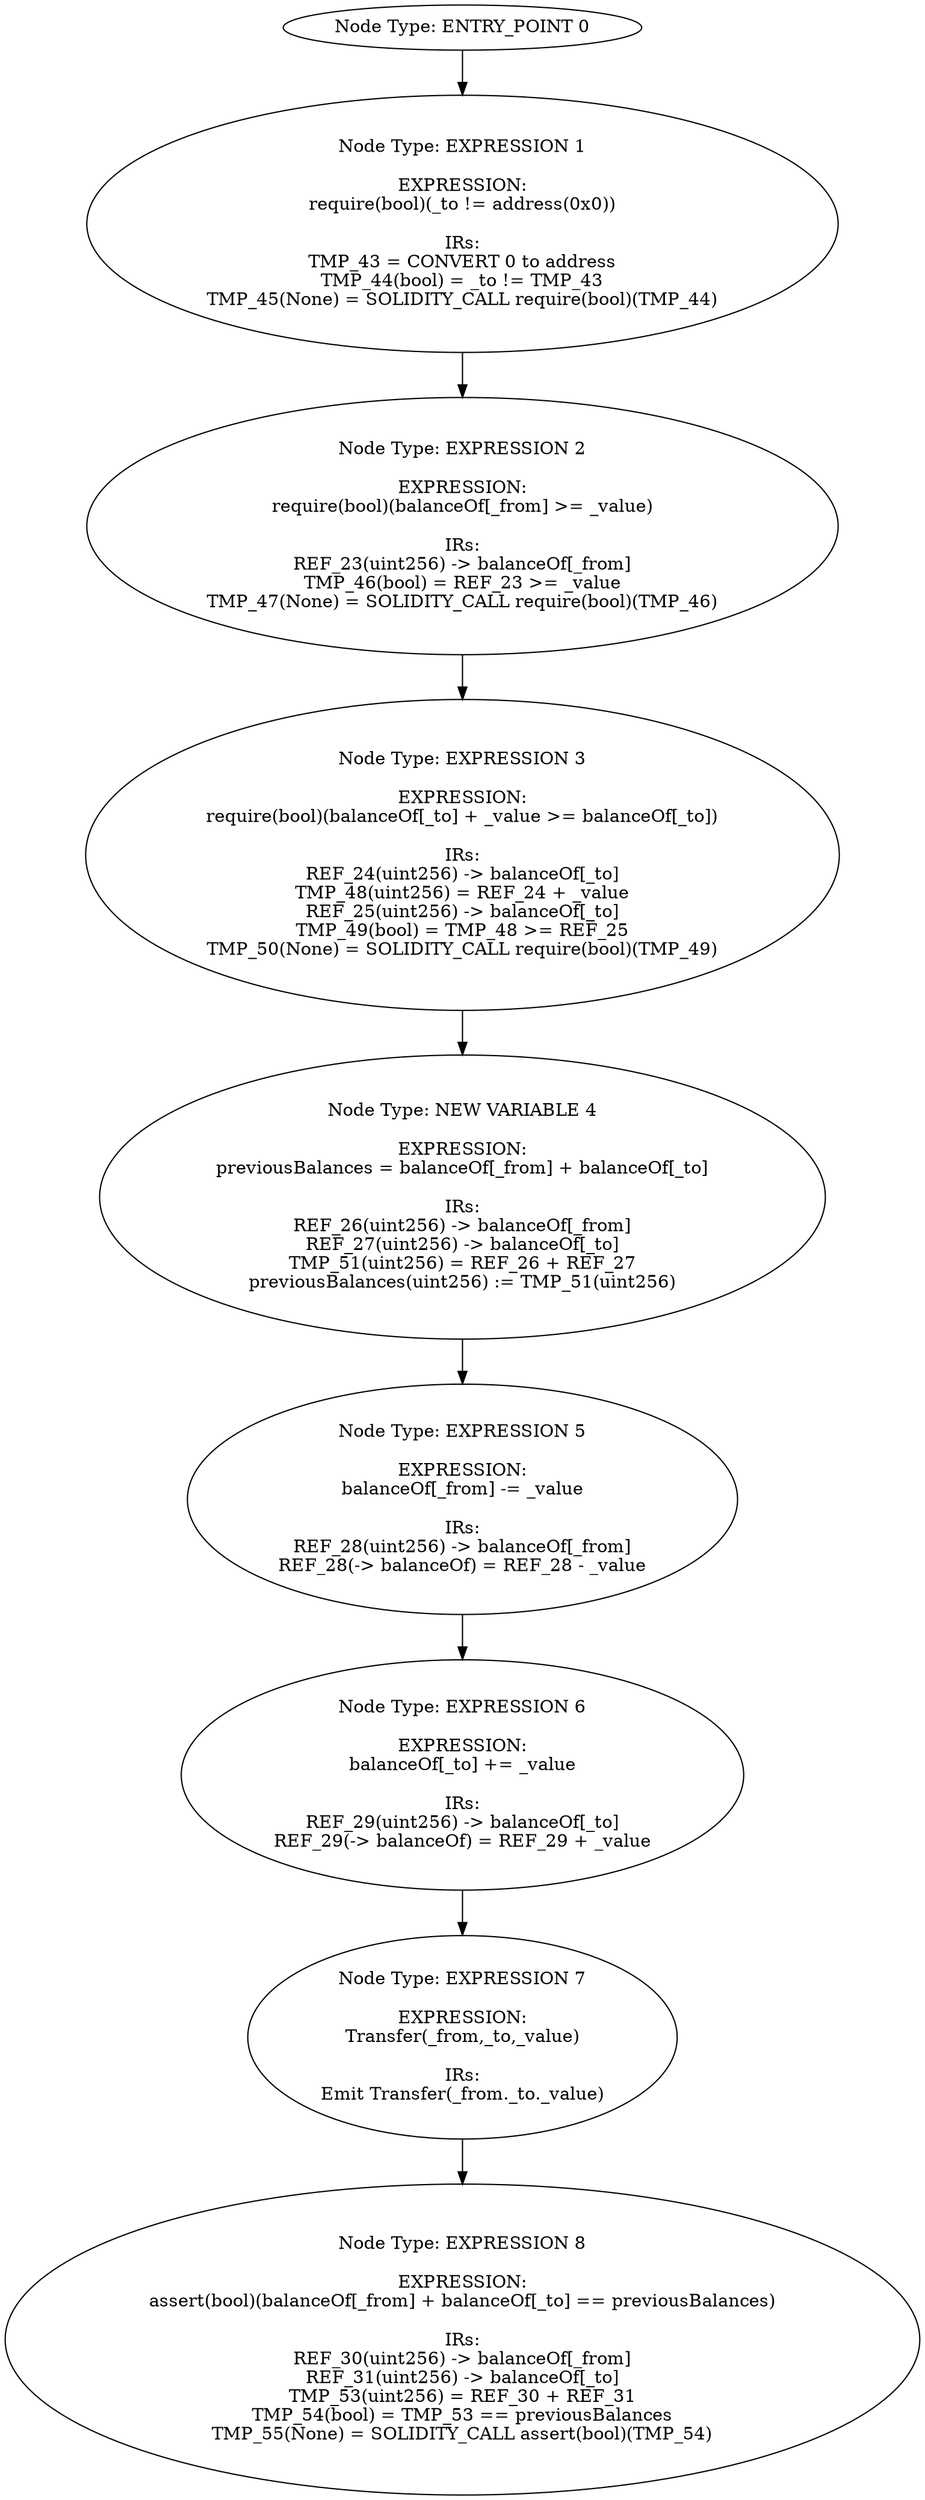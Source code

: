 digraph{
0[label="Node Type: ENTRY_POINT 0
"];
0->1;
1[label="Node Type: EXPRESSION 1

EXPRESSION:
require(bool)(_to != address(0x0))

IRs:
TMP_43 = CONVERT 0 to address
TMP_44(bool) = _to != TMP_43
TMP_45(None) = SOLIDITY_CALL require(bool)(TMP_44)"];
1->2;
2[label="Node Type: EXPRESSION 2

EXPRESSION:
require(bool)(balanceOf[_from] >= _value)

IRs:
REF_23(uint256) -> balanceOf[_from]
TMP_46(bool) = REF_23 >= _value
TMP_47(None) = SOLIDITY_CALL require(bool)(TMP_46)"];
2->3;
3[label="Node Type: EXPRESSION 3

EXPRESSION:
require(bool)(balanceOf[_to] + _value >= balanceOf[_to])

IRs:
REF_24(uint256) -> balanceOf[_to]
TMP_48(uint256) = REF_24 + _value
REF_25(uint256) -> balanceOf[_to]
TMP_49(bool) = TMP_48 >= REF_25
TMP_50(None) = SOLIDITY_CALL require(bool)(TMP_49)"];
3->4;
4[label="Node Type: NEW VARIABLE 4

EXPRESSION:
previousBalances = balanceOf[_from] + balanceOf[_to]

IRs:
REF_26(uint256) -> balanceOf[_from]
REF_27(uint256) -> balanceOf[_to]
TMP_51(uint256) = REF_26 + REF_27
previousBalances(uint256) := TMP_51(uint256)"];
4->5;
5[label="Node Type: EXPRESSION 5

EXPRESSION:
balanceOf[_from] -= _value

IRs:
REF_28(uint256) -> balanceOf[_from]
REF_28(-> balanceOf) = REF_28 - _value"];
5->6;
6[label="Node Type: EXPRESSION 6

EXPRESSION:
balanceOf[_to] += _value

IRs:
REF_29(uint256) -> balanceOf[_to]
REF_29(-> balanceOf) = REF_29 + _value"];
6->7;
7[label="Node Type: EXPRESSION 7

EXPRESSION:
Transfer(_from,_to,_value)

IRs:
Emit Transfer(_from._to._value)"];
7->8;
8[label="Node Type: EXPRESSION 8

EXPRESSION:
assert(bool)(balanceOf[_from] + balanceOf[_to] == previousBalances)

IRs:
REF_30(uint256) -> balanceOf[_from]
REF_31(uint256) -> balanceOf[_to]
TMP_53(uint256) = REF_30 + REF_31
TMP_54(bool) = TMP_53 == previousBalances
TMP_55(None) = SOLIDITY_CALL assert(bool)(TMP_54)"];
}

